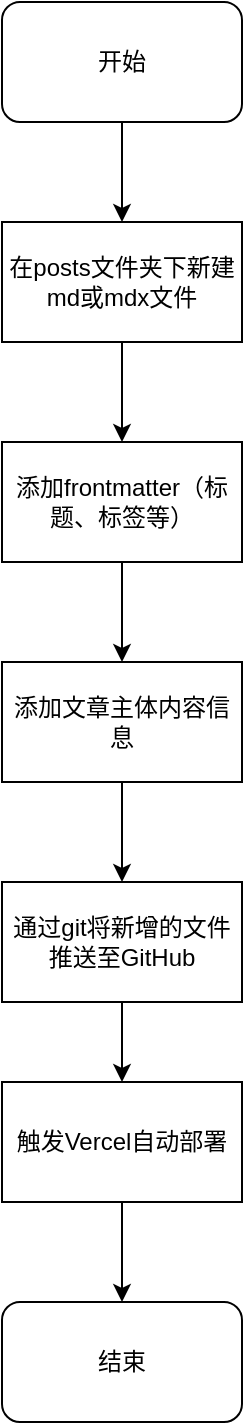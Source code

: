 <mxfile version="21.1.7" type="github">
  <diagram name="Page-1" id="-yfH9lSGXc5rCJOuxfpq">
    <mxGraphModel dx="1522" dy="716" grid="1" gridSize="10" guides="1" tooltips="1" connect="1" arrows="1" fold="1" page="1" pageScale="1" pageWidth="850" pageHeight="1100" math="0" shadow="0">
      <root>
        <mxCell id="0" />
        <mxCell id="1" parent="0" />
        <mxCell id="aCWl9-LLvi9izxfEwxLD-8" style="edgeStyle=orthogonalEdgeStyle;rounded=0;orthogonalLoop=1;jettySize=auto;html=1;exitX=0.5;exitY=1;exitDx=0;exitDy=0;entryX=0.5;entryY=0;entryDx=0;entryDy=0;" edge="1" parent="1" source="aCWl9-LLvi9izxfEwxLD-1" target="aCWl9-LLvi9izxfEwxLD-2">
          <mxGeometry relative="1" as="geometry" />
        </mxCell>
        <mxCell id="aCWl9-LLvi9izxfEwxLD-1" value="开始" style="rounded=1;whiteSpace=wrap;html=1;" vertex="1" parent="1">
          <mxGeometry x="390" y="120" width="120" height="60" as="geometry" />
        </mxCell>
        <mxCell id="aCWl9-LLvi9izxfEwxLD-9" style="edgeStyle=orthogonalEdgeStyle;rounded=0;orthogonalLoop=1;jettySize=auto;html=1;exitX=0.5;exitY=1;exitDx=0;exitDy=0;entryX=0.5;entryY=0;entryDx=0;entryDy=0;" edge="1" parent="1" source="aCWl9-LLvi9izxfEwxLD-2" target="aCWl9-LLvi9izxfEwxLD-3">
          <mxGeometry relative="1" as="geometry" />
        </mxCell>
        <mxCell id="aCWl9-LLvi9izxfEwxLD-2" value="在posts文件夹下新建md或mdx文件" style="rounded=0;whiteSpace=wrap;html=1;" vertex="1" parent="1">
          <mxGeometry x="390" y="230" width="120" height="60" as="geometry" />
        </mxCell>
        <mxCell id="aCWl9-LLvi9izxfEwxLD-10" style="edgeStyle=orthogonalEdgeStyle;rounded=0;orthogonalLoop=1;jettySize=auto;html=1;exitX=0.5;exitY=1;exitDx=0;exitDy=0;entryX=0.5;entryY=0;entryDx=0;entryDy=0;" edge="1" parent="1" source="aCWl9-LLvi9izxfEwxLD-3" target="aCWl9-LLvi9izxfEwxLD-4">
          <mxGeometry relative="1" as="geometry" />
        </mxCell>
        <mxCell id="aCWl9-LLvi9izxfEwxLD-3" value="添加frontmatter（标题、标签等）" style="rounded=0;whiteSpace=wrap;html=1;" vertex="1" parent="1">
          <mxGeometry x="390" y="340" width="120" height="60" as="geometry" />
        </mxCell>
        <mxCell id="aCWl9-LLvi9izxfEwxLD-11" style="edgeStyle=orthogonalEdgeStyle;rounded=0;orthogonalLoop=1;jettySize=auto;html=1;exitX=0.5;exitY=1;exitDx=0;exitDy=0;entryX=0.5;entryY=0;entryDx=0;entryDy=0;" edge="1" parent="1" source="aCWl9-LLvi9izxfEwxLD-4" target="aCWl9-LLvi9izxfEwxLD-5">
          <mxGeometry relative="1" as="geometry" />
        </mxCell>
        <mxCell id="aCWl9-LLvi9izxfEwxLD-4" value="添加文章主体内容信息" style="rounded=0;whiteSpace=wrap;html=1;" vertex="1" parent="1">
          <mxGeometry x="390" y="450" width="120" height="60" as="geometry" />
        </mxCell>
        <mxCell id="aCWl9-LLvi9izxfEwxLD-12" style="edgeStyle=orthogonalEdgeStyle;rounded=0;orthogonalLoop=1;jettySize=auto;html=1;exitX=0.5;exitY=1;exitDx=0;exitDy=0;entryX=0.5;entryY=0;entryDx=0;entryDy=0;" edge="1" parent="1" source="aCWl9-LLvi9izxfEwxLD-5" target="aCWl9-LLvi9izxfEwxLD-6">
          <mxGeometry relative="1" as="geometry" />
        </mxCell>
        <mxCell id="aCWl9-LLvi9izxfEwxLD-5" value="通过git将新增的文件推送至GitHub" style="rounded=0;whiteSpace=wrap;html=1;" vertex="1" parent="1">
          <mxGeometry x="390" y="560" width="120" height="60" as="geometry" />
        </mxCell>
        <mxCell id="aCWl9-LLvi9izxfEwxLD-13" style="edgeStyle=orthogonalEdgeStyle;rounded=0;orthogonalLoop=1;jettySize=auto;html=1;entryX=0.5;entryY=0;entryDx=0;entryDy=0;" edge="1" parent="1" source="aCWl9-LLvi9izxfEwxLD-6" target="aCWl9-LLvi9izxfEwxLD-7">
          <mxGeometry relative="1" as="geometry" />
        </mxCell>
        <mxCell id="aCWl9-LLvi9izxfEwxLD-6" value="触发Vercel自动部署" style="rounded=0;whiteSpace=wrap;html=1;" vertex="1" parent="1">
          <mxGeometry x="390" y="660" width="120" height="60" as="geometry" />
        </mxCell>
        <mxCell id="aCWl9-LLvi9izxfEwxLD-7" value="结束" style="rounded=1;whiteSpace=wrap;html=1;" vertex="1" parent="1">
          <mxGeometry x="390" y="770" width="120" height="60" as="geometry" />
        </mxCell>
      </root>
    </mxGraphModel>
  </diagram>
</mxfile>
